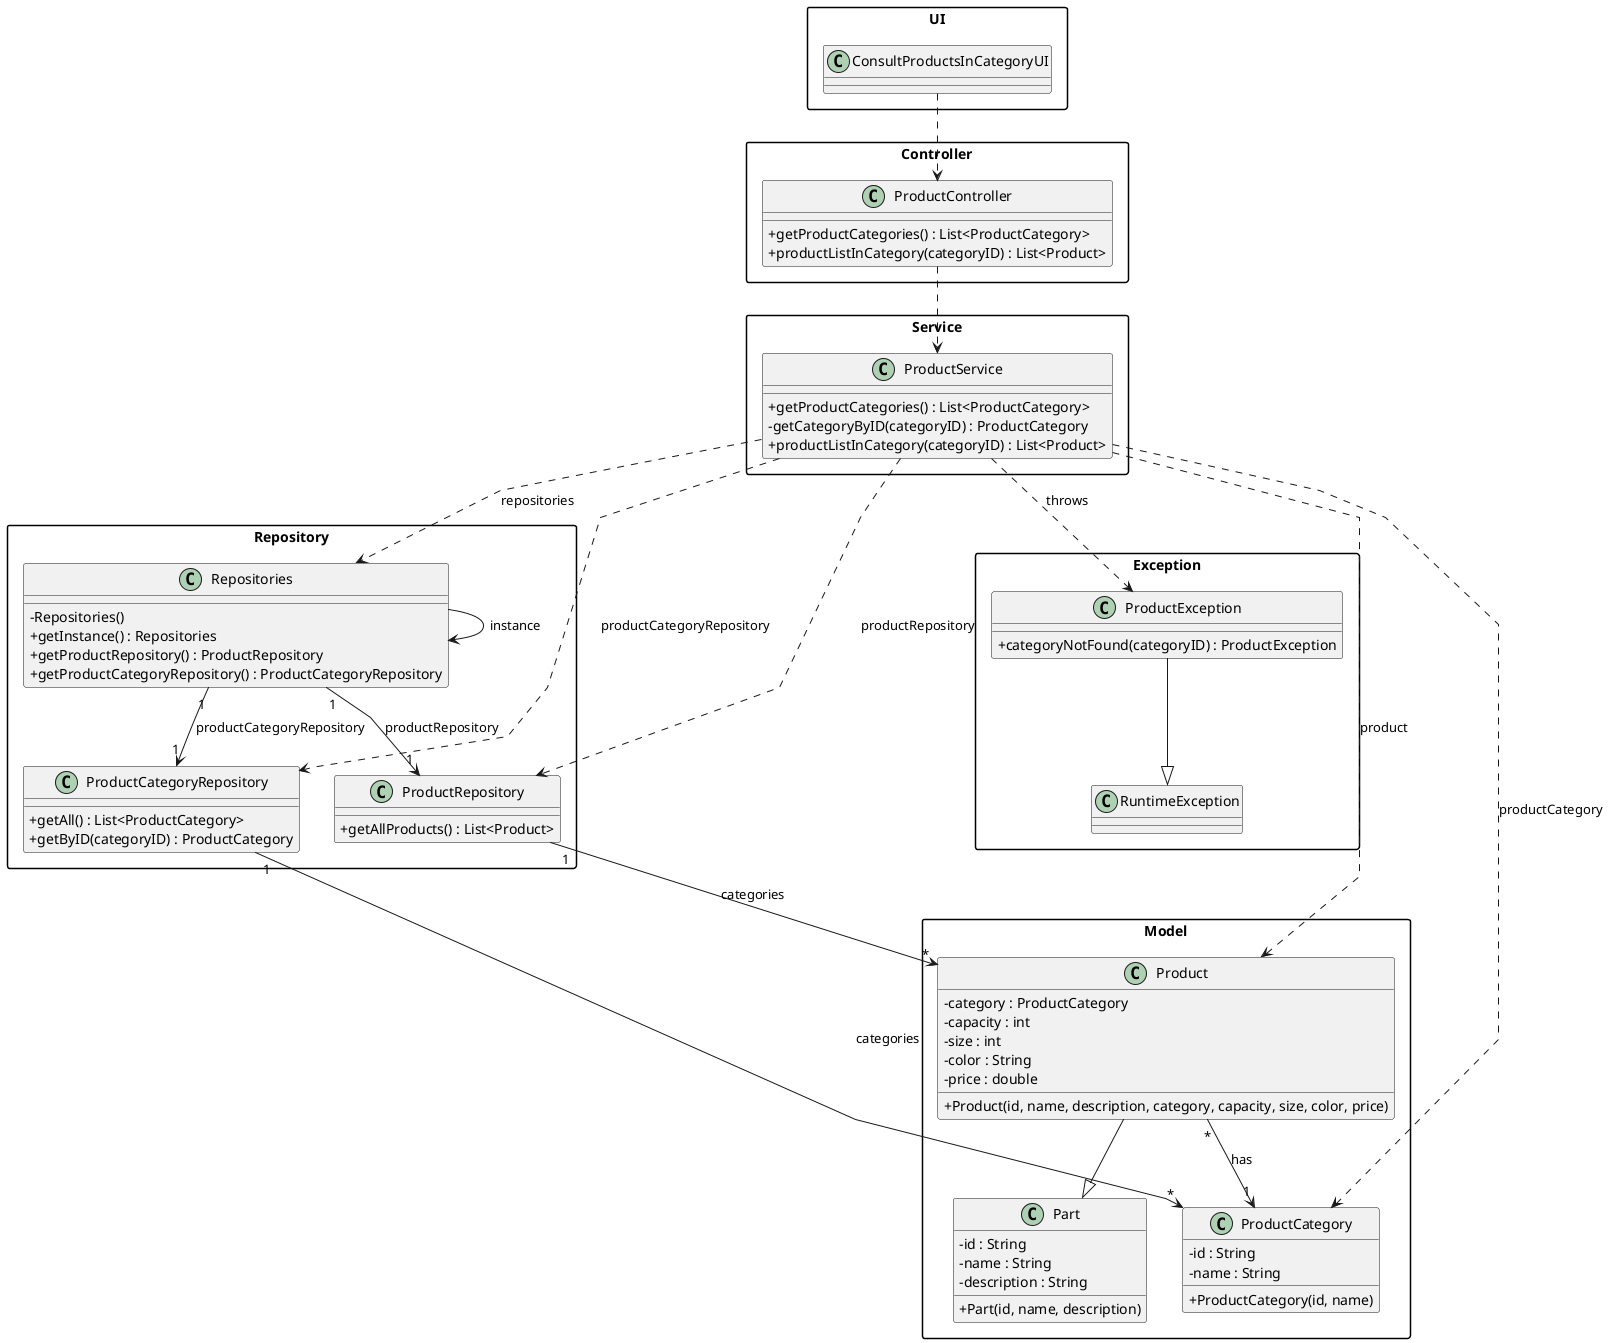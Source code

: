 @startuml
skinparam packageStyle rectangle
skinparam shadowing false
skinparam linetype polyline
skinparam classAttributeIconSize 0

package "UI" {
    class ConsultProductsInCategoryUI {
    }
}

package "Controller" {
    class ProductController {
        +getProductCategories() : List<ProductCategory>
        +productListInCategory(categoryID) : List<Product>
    }
}

package "Service" {
    class ProductService {
        +getProductCategories() : List<ProductCategory>
        -getCategoryByID(categoryID) : ProductCategory
        +productListInCategory(categoryID) : List<Product>
    }
}

package "Repository" {
    class Repositories {
        -Repositories()
        +getInstance() : Repositories
        +getProductRepository() : ProductRepository
        +getProductCategoryRepository() : ProductCategoryRepository
    }

    class ProductCategoryRepository {
        +getAll() : List<ProductCategory>
        +getByID(categoryID) : ProductCategory
    }

    class ProductRepository {
        +getAllProducts() : List<Product>
    }
}

package "Model" {
    class Part {
        -id : String
        -name : String
        -description : String
        +Part(id, name, description)
    }

    class Product {
        -category : ProductCategory
        -capacity : int
        -size : int
        -color : String
        -price : double
        +Product(id, name, description, category, capacity, size, color, price)
    }

    class ProductCategory {
        -id : String
        -name : String
        +ProductCategory(id, name)
    }
}

package "Exception" {
    class ProductException {
        +categoryNotFound(categoryID) : ProductException
    }

    class RuntimeException
}

ConsultProductsInCategoryUI ..> ProductController
ProductController ..> ProductService
ProductService ..> Repositories : repositories
ProductService ..> ProductRepository : productRepository
ProductService ..> ProductCategoryRepository : productCategoryRepository
ProductService ..> Product : product
ProductService ..> ProductCategory : productCategory
Repositories --> Repositories : instance
Repositories "1" --> "1" ProductRepository : productRepository
Repositories "1" --> "1" ProductCategoryRepository : productCategoryRepository
ProductRepository "1" --> "*" Product : categories
ProductCategoryRepository "1" --> "*" ProductCategory : categories
Product "*" --> "1" ProductCategory : has
Product --|> Part
ProductService ..> ProductException : throws
ProductException --|> RuntimeException

@enduml
